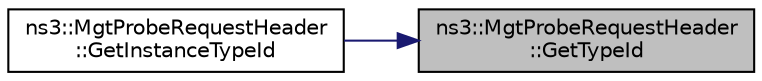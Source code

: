 digraph "ns3::MgtProbeRequestHeader::GetTypeId"
{
 // LATEX_PDF_SIZE
  edge [fontname="Helvetica",fontsize="10",labelfontname="Helvetica",labelfontsize="10"];
  node [fontname="Helvetica",fontsize="10",shape=record];
  rankdir="RL";
  Node1 [label="ns3::MgtProbeRequestHeader\l::GetTypeId",height=0.2,width=0.4,color="black", fillcolor="grey75", style="filled", fontcolor="black",tooltip="Register this type."];
  Node1 -> Node2 [dir="back",color="midnightblue",fontsize="10",style="solid",fontname="Helvetica"];
  Node2 [label="ns3::MgtProbeRequestHeader\l::GetInstanceTypeId",height=0.2,width=0.4,color="black", fillcolor="white", style="filled",URL="$classns3_1_1_mgt_probe_request_header.html#a586b624f317302377694fcc94b7feb57",tooltip="Get the most derived TypeId for this Object."];
}

